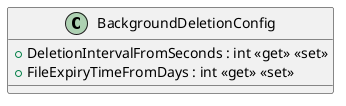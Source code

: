 @startuml
class BackgroundDeletionConfig {
    + DeletionIntervalFromSeconds : int <<get>> <<set>>
    + FileExpiryTimeFromDays : int <<get>> <<set>>
}
@enduml
